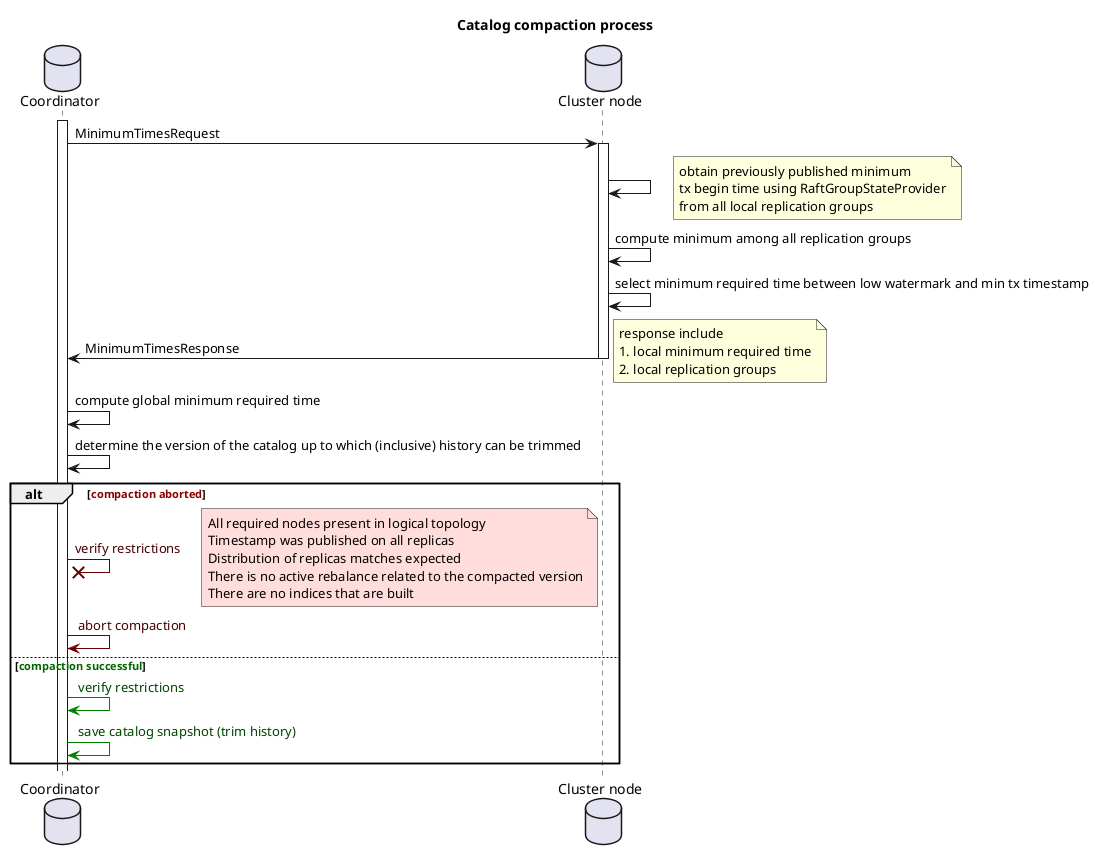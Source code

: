 @startuml
title Catalog compaction process

database Coordinator as crd
database "Cluster node" as node

activate crd

crd -> node ++ : MinimumTimesRequest
node -> node
note right
  obtain previously published minimum
  tx begin time using RaftGroupStateProvider
  from all local replication groups
end note
node -> node : compute minimum among all replication groups
node -> node : select minimum required time between low watermark and min tx timestamp
node -> crd -- : MinimumTimesResponse
note right
  response include
  1. local minimum required time
  2. local replication groups
end note
crd -> crd : compute global minimum required time
crd -> crd : determine the version of the catalog up to which (inclusive) history can be trimmed
alt <font color="#880000">compaction aborted</font>
  crd -[#660000]x crd : <font color="#440000">verify restrictions
  note right #ffdddd
    All required nodes present in logical topology
    Timestamp was published on all replicas
    Distribution of replicas matches expected
    There is no active rebalance related to the compacted version
    There are no indices that are built
  end note
  crd -[#660000]> crd : <font color="#440000"> abort compaction
else <font color="#006600">compaction successful</font>
  crd -[#green]> crd : <font color="#004400"> verify restrictions
  crd -[#green]> crd : <font color="#004400"> save catalog snapshot (trim history)
end

@enduml